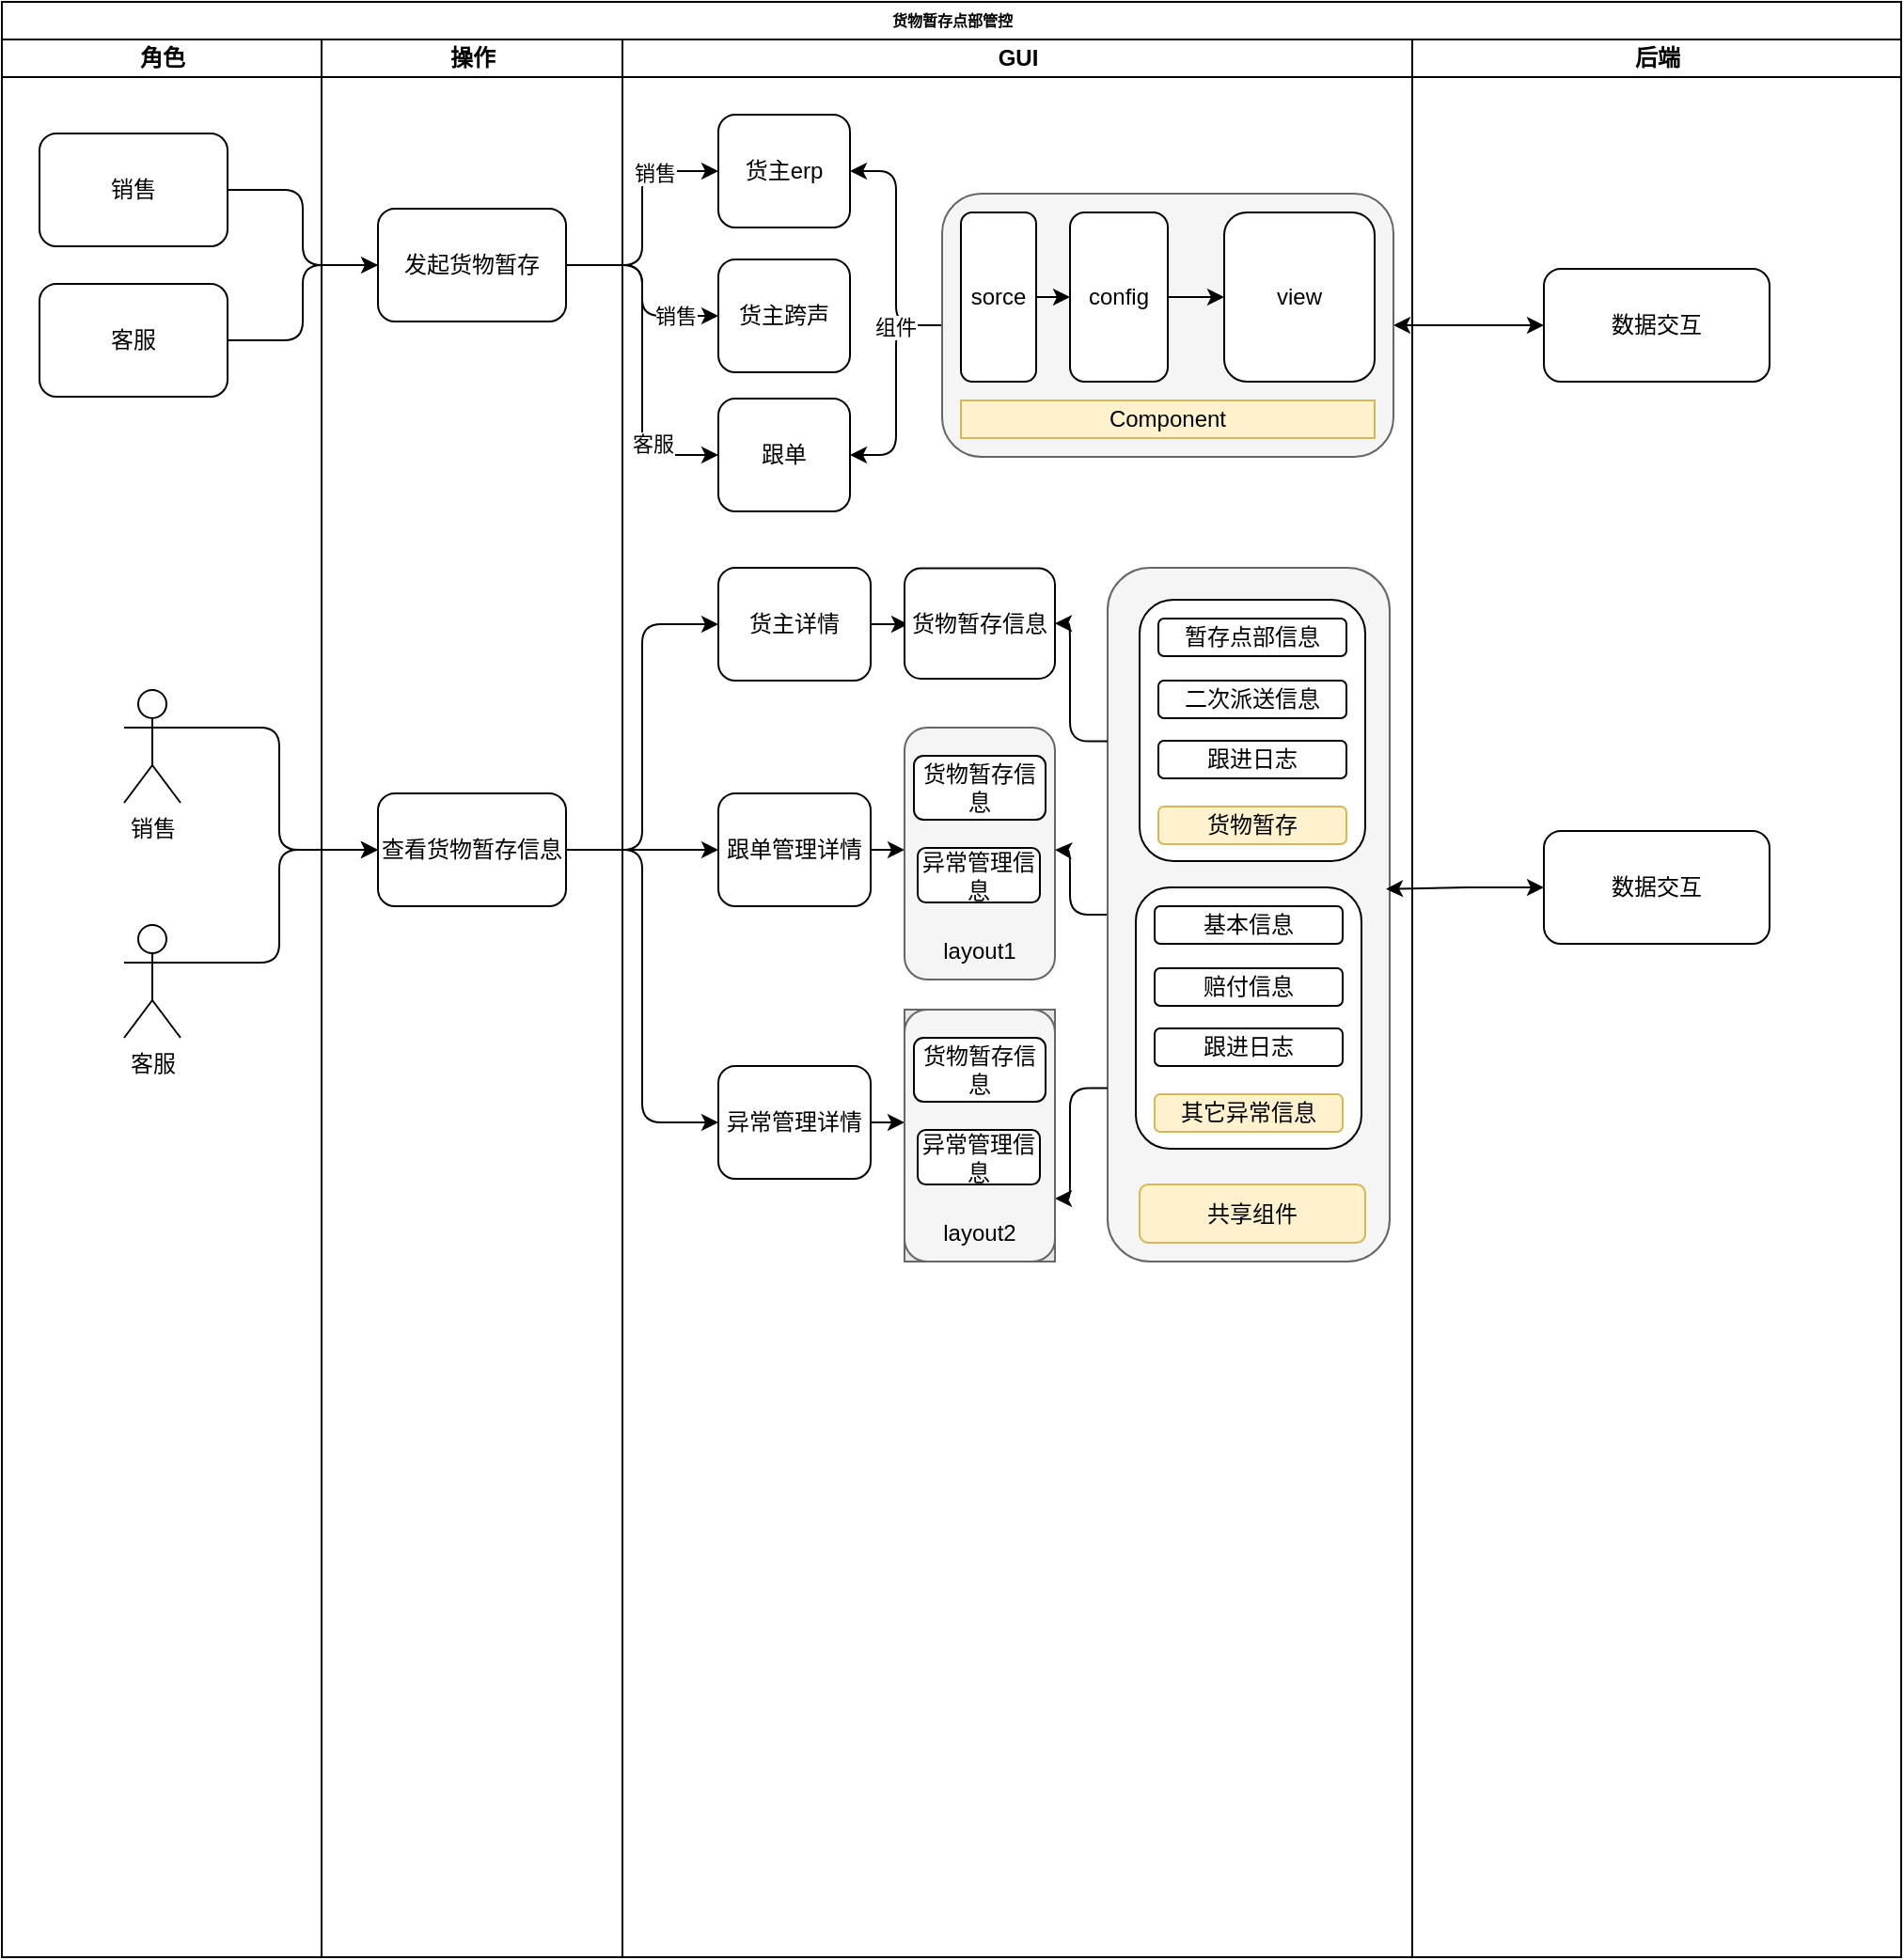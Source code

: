 <mxfile version="24.0.7" type="github">
  <diagram name="Page-1" id="74e2e168-ea6b-b213-b513-2b3c1d86103e">
    <mxGraphModel dx="1562" dy="810" grid="1" gridSize="10" guides="1" tooltips="1" connect="1" arrows="1" fold="1" page="1" pageScale="1" pageWidth="1100" pageHeight="850" background="none" math="0" shadow="0">
      <root>
        <mxCell id="0" />
        <mxCell id="1" parent="0" />
        <mxCell id="77e6c97f196da883-1" value="货物暂存点部管控" style="swimlane;html=1;childLayout=stackLayout;startSize=20;rounded=0;shadow=0;labelBackgroundColor=none;strokeWidth=1;fontFamily=Verdana;fontSize=8;align=center;" parent="1" vertex="1">
          <mxGeometry x="70" y="39" width="1010" height="1040" as="geometry" />
        </mxCell>
        <mxCell id="77e6c97f196da883-2" value="角色" style="swimlane;html=1;startSize=20;" parent="77e6c97f196da883-1" vertex="1">
          <mxGeometry y="20" width="170" height="1020" as="geometry" />
        </mxCell>
        <mxCell id="77e6c97f196da883-8" value="&lt;font style=&quot;font-size: 12px;&quot;&gt;销售&lt;/font&gt;" style="rounded=1;whiteSpace=wrap;html=1;shadow=0;labelBackgroundColor=none;strokeWidth=1;fontFamily=Verdana;fontSize=8;align=center;" parent="77e6c97f196da883-2" vertex="1">
          <mxGeometry x="20" y="50" width="100" height="60" as="geometry" />
        </mxCell>
        <mxCell id="lvkyTyj427ugSlKpjMCA-2" value="&lt;font style=&quot;font-size: 12px;&quot;&gt;客服&lt;/font&gt;" style="rounded=1;whiteSpace=wrap;html=1;shadow=0;labelBackgroundColor=none;strokeWidth=1;fontFamily=Verdana;fontSize=8;align=center;" vertex="1" parent="77e6c97f196da883-2">
          <mxGeometry x="20" y="130" width="100" height="60" as="geometry" />
        </mxCell>
        <mxCell id="lvkyTyj427ugSlKpjMCA-54" value="销售" style="shape=umlActor;verticalLabelPosition=bottom;verticalAlign=top;html=1;outlineConnect=0;" vertex="1" parent="77e6c97f196da883-2">
          <mxGeometry x="65" y="346" width="30" height="60" as="geometry" />
        </mxCell>
        <mxCell id="lvkyTyj427ugSlKpjMCA-55" value="客服" style="shape=umlActor;verticalLabelPosition=bottom;verticalAlign=top;html=1;outlineConnect=0;" vertex="1" parent="77e6c97f196da883-2">
          <mxGeometry x="65" y="471" width="30" height="60" as="geometry" />
        </mxCell>
        <mxCell id="77e6c97f196da883-26" style="edgeStyle=orthogonalEdgeStyle;rounded=1;html=1;labelBackgroundColor=none;startArrow=none;startFill=0;startSize=5;endArrow=classicThin;endFill=1;endSize=5;jettySize=auto;orthogonalLoop=1;strokeWidth=1;fontFamily=Verdana;fontSize=8" parent="77e6c97f196da883-1" source="77e6c97f196da883-8" target="77e6c97f196da883-11" edge="1">
          <mxGeometry relative="1" as="geometry" />
        </mxCell>
        <mxCell id="77e6c97f196da883-3" value="操作" style="swimlane;html=1;startSize=20;" parent="77e6c97f196da883-1" vertex="1">
          <mxGeometry x="170" y="20" width="160" height="1020" as="geometry" />
        </mxCell>
        <mxCell id="77e6c97f196da883-11" value="&lt;font style=&quot;font-size: 12px;&quot;&gt;发起货物暂存&lt;/font&gt;" style="rounded=1;whiteSpace=wrap;html=1;shadow=0;labelBackgroundColor=none;strokeWidth=1;fontFamily=Verdana;fontSize=8;align=center;" parent="77e6c97f196da883-3" vertex="1">
          <mxGeometry x="30" y="90" width="100" height="60" as="geometry" />
        </mxCell>
        <mxCell id="lvkyTyj427ugSlKpjMCA-41" value="&lt;span style=&quot;font-size: 12px;&quot;&gt;查看货物暂存信息&lt;/span&gt;" style="rounded=1;whiteSpace=wrap;html=1;shadow=0;labelBackgroundColor=none;strokeWidth=1;fontFamily=Verdana;fontSize=8;align=center;" vertex="1" parent="77e6c97f196da883-3">
          <mxGeometry x="30" y="401" width="100" height="60" as="geometry" />
        </mxCell>
        <mxCell id="lvkyTyj427ugSlKpjMCA-3" style="edgeStyle=orthogonalEdgeStyle;rounded=1;orthogonalLoop=1;jettySize=auto;html=1;exitX=1;exitY=0.5;exitDx=0;exitDy=0;startArrow=none;startFill=0;curved=0;entryX=0;entryY=0.5;entryDx=0;entryDy=0;" edge="1" parent="77e6c97f196da883-1" source="lvkyTyj427ugSlKpjMCA-2" target="77e6c97f196da883-11">
          <mxGeometry relative="1" as="geometry">
            <mxPoint x="190" y="160" as="targetPoint" />
          </mxGeometry>
        </mxCell>
        <mxCell id="lvkyTyj427ugSlKpjMCA-6" style="edgeStyle=orthogonalEdgeStyle;rounded=1;orthogonalLoop=1;jettySize=auto;html=1;exitX=1;exitY=0.5;exitDx=0;exitDy=0;curved=0;" edge="1" parent="77e6c97f196da883-1" source="77e6c97f196da883-11" target="lvkyTyj427ugSlKpjMCA-4">
          <mxGeometry relative="1" as="geometry" />
        </mxCell>
        <mxCell id="lvkyTyj427ugSlKpjMCA-8" value="销售" style="edgeLabel;html=1;align=center;verticalAlign=middle;resizable=0;points=[];" vertex="1" connectable="0" parent="lvkyTyj427ugSlKpjMCA-6">
          <mxGeometry x="0.444" y="-4" relative="1" as="geometry">
            <mxPoint x="2" y="-3" as="offset" />
          </mxGeometry>
        </mxCell>
        <mxCell id="lvkyTyj427ugSlKpjMCA-17" style="edgeStyle=orthogonalEdgeStyle;rounded=1;orthogonalLoop=1;jettySize=auto;html=1;entryX=0;entryY=0.5;entryDx=0;entryDy=0;curved=0;startArrow=classic;startFill=1;" edge="1" parent="77e6c97f196da883-1" source="lvkyTyj427ugSlKpjMCA-10" target="lvkyTyj427ugSlKpjMCA-16">
          <mxGeometry relative="1" as="geometry" />
        </mxCell>
        <mxCell id="lvkyTyj427ugSlKpjMCA-33" style="edgeStyle=orthogonalEdgeStyle;rounded=1;orthogonalLoop=1;jettySize=auto;html=1;exitX=1;exitY=0.5;exitDx=0;exitDy=0;entryX=0;entryY=0.5;entryDx=0;entryDy=0;curved=0;" edge="1" parent="77e6c97f196da883-1" source="77e6c97f196da883-11" target="lvkyTyj427ugSlKpjMCA-30">
          <mxGeometry relative="1" as="geometry" />
        </mxCell>
        <mxCell id="lvkyTyj427ugSlKpjMCA-35" value="销售" style="edgeLabel;html=1;align=center;verticalAlign=middle;resizable=0;points=[];" vertex="1" connectable="0" parent="lvkyTyj427ugSlKpjMCA-33">
          <mxGeometry x="0.574" relative="1" as="geometry">
            <mxPoint as="offset" />
          </mxGeometry>
        </mxCell>
        <mxCell id="lvkyTyj427ugSlKpjMCA-34" style="edgeStyle=orthogonalEdgeStyle;rounded=1;orthogonalLoop=1;jettySize=auto;html=1;exitX=1;exitY=0.5;exitDx=0;exitDy=0;entryX=0;entryY=0.5;entryDx=0;entryDy=0;curved=0;" edge="1" parent="77e6c97f196da883-1" source="77e6c97f196da883-11" target="lvkyTyj427ugSlKpjMCA-5">
          <mxGeometry relative="1" as="geometry" />
        </mxCell>
        <mxCell id="lvkyTyj427ugSlKpjMCA-37" value="客服" style="edgeLabel;html=1;align=center;verticalAlign=middle;resizable=0;points=[];" vertex="1" connectable="0" parent="lvkyTyj427ugSlKpjMCA-34">
          <mxGeometry x="0.478" y="1" relative="1" as="geometry">
            <mxPoint x="4" y="1" as="offset" />
          </mxGeometry>
        </mxCell>
        <mxCell id="77e6c97f196da883-4" value="GUI" style="swimlane;html=1;startSize=20;" parent="77e6c97f196da883-1" vertex="1">
          <mxGeometry x="330" y="20" width="420" height="1020" as="geometry" />
        </mxCell>
        <mxCell id="lvkyTyj427ugSlKpjMCA-4" value="货主erp" style="rounded=1;whiteSpace=wrap;html=1;" vertex="1" parent="77e6c97f196da883-4">
          <mxGeometry x="51" y="40" width="70" height="60" as="geometry" />
        </mxCell>
        <mxCell id="lvkyTyj427ugSlKpjMCA-5" value="跟单" style="rounded=1;whiteSpace=wrap;html=1;" vertex="1" parent="77e6c97f196da883-4">
          <mxGeometry x="51" y="191" width="70" height="60" as="geometry" />
        </mxCell>
        <mxCell id="lvkyTyj427ugSlKpjMCA-11" style="edgeStyle=orthogonalEdgeStyle;rounded=1;orthogonalLoop=1;jettySize=auto;html=1;entryX=1;entryY=0.5;entryDx=0;entryDy=0;curved=0;" edge="1" parent="77e6c97f196da883-4" source="lvkyTyj427ugSlKpjMCA-10" target="lvkyTyj427ugSlKpjMCA-4">
          <mxGeometry relative="1" as="geometry" />
        </mxCell>
        <mxCell id="lvkyTyj427ugSlKpjMCA-12" style="edgeStyle=orthogonalEdgeStyle;rounded=1;orthogonalLoop=1;jettySize=auto;html=1;entryX=1;entryY=0.5;entryDx=0;entryDy=0;curved=0;" edge="1" parent="77e6c97f196da883-4" source="lvkyTyj427ugSlKpjMCA-10" target="lvkyTyj427ugSlKpjMCA-5">
          <mxGeometry relative="1" as="geometry" />
        </mxCell>
        <mxCell id="lvkyTyj427ugSlKpjMCA-13" value="组件" style="edgeLabel;html=1;align=center;verticalAlign=middle;resizable=0;points=[];" vertex="1" connectable="0" parent="lvkyTyj427ugSlKpjMCA-12">
          <mxGeometry x="-0.564" y="-1" relative="1" as="geometry">
            <mxPoint as="offset" />
          </mxGeometry>
        </mxCell>
        <mxCell id="lvkyTyj427ugSlKpjMCA-30" value="货主跨声" style="rounded=1;whiteSpace=wrap;html=1;" vertex="1" parent="77e6c97f196da883-4">
          <mxGeometry x="51" y="117" width="70" height="60" as="geometry" />
        </mxCell>
        <mxCell id="lvkyTyj427ugSlKpjMCA-53" value="" style="group" vertex="1" connectable="0" parent="77e6c97f196da883-4">
          <mxGeometry x="170" y="82" width="240" height="140" as="geometry" />
        </mxCell>
        <mxCell id="lvkyTyj427ugSlKpjMCA-10" value="" style="rounded=1;whiteSpace=wrap;html=1;fillColor=#f5f5f5;fontColor=#333333;strokeColor=#666666;" vertex="1" parent="lvkyTyj427ugSlKpjMCA-53">
          <mxGeometry width="240" height="140" as="geometry" />
        </mxCell>
        <mxCell id="lvkyTyj427ugSlKpjMCA-18" value="sorce" style="rounded=1;whiteSpace=wrap;html=1;" vertex="1" parent="lvkyTyj427ugSlKpjMCA-53">
          <mxGeometry x="10" y="10" width="40" height="90" as="geometry" />
        </mxCell>
        <mxCell id="lvkyTyj427ugSlKpjMCA-20" value="config" style="rounded=1;whiteSpace=wrap;html=1;" vertex="1" parent="lvkyTyj427ugSlKpjMCA-53">
          <mxGeometry x="68" y="10" width="52" height="90" as="geometry" />
        </mxCell>
        <mxCell id="lvkyTyj427ugSlKpjMCA-24" value="view" style="rounded=1;whiteSpace=wrap;html=1;" vertex="1" parent="lvkyTyj427ugSlKpjMCA-53">
          <mxGeometry x="150" y="10" width="80" height="90" as="geometry" />
        </mxCell>
        <mxCell id="lvkyTyj427ugSlKpjMCA-29" value="Component" style="rounded=0;whiteSpace=wrap;html=1;fillColor=#fff2cc;strokeColor=#d6b656;" vertex="1" parent="lvkyTyj427ugSlKpjMCA-53">
          <mxGeometry x="10" y="110" width="220" height="20" as="geometry" />
        </mxCell>
        <mxCell id="lvkyTyj427ugSlKpjMCA-26" style="edgeStyle=orthogonalEdgeStyle;rounded=0;orthogonalLoop=1;jettySize=auto;html=1;exitX=0.5;exitY=1;exitDx=0;exitDy=0;" edge="1" parent="lvkyTyj427ugSlKpjMCA-53" source="lvkyTyj427ugSlKpjMCA-18" target="lvkyTyj427ugSlKpjMCA-18">
          <mxGeometry relative="1" as="geometry" />
        </mxCell>
        <mxCell id="lvkyTyj427ugSlKpjMCA-27" style="edgeStyle=orthogonalEdgeStyle;rounded=0;orthogonalLoop=1;jettySize=auto;html=1;exitX=0.5;exitY=1;exitDx=0;exitDy=0;" edge="1" parent="lvkyTyj427ugSlKpjMCA-53" source="lvkyTyj427ugSlKpjMCA-18" target="lvkyTyj427ugSlKpjMCA-18">
          <mxGeometry relative="1" as="geometry" />
        </mxCell>
        <mxCell id="lvkyTyj427ugSlKpjMCA-28" style="edgeStyle=orthogonalEdgeStyle;rounded=0;orthogonalLoop=1;jettySize=auto;html=1;exitX=0.5;exitY=1;exitDx=0;exitDy=0;" edge="1" parent="lvkyTyj427ugSlKpjMCA-53" source="lvkyTyj427ugSlKpjMCA-20" target="lvkyTyj427ugSlKpjMCA-20">
          <mxGeometry relative="1" as="geometry" />
        </mxCell>
        <mxCell id="lvkyTyj427ugSlKpjMCA-22" style="edgeStyle=orthogonalEdgeStyle;rounded=0;orthogonalLoop=1;jettySize=auto;html=1;exitX=1;exitY=0.5;exitDx=0;exitDy=0;entryX=0;entryY=0.5;entryDx=0;entryDy=0;" edge="1" parent="lvkyTyj427ugSlKpjMCA-53" source="lvkyTyj427ugSlKpjMCA-18" target="lvkyTyj427ugSlKpjMCA-20">
          <mxGeometry relative="1" as="geometry" />
        </mxCell>
        <mxCell id="lvkyTyj427ugSlKpjMCA-25" style="edgeStyle=orthogonalEdgeStyle;rounded=0;orthogonalLoop=1;jettySize=auto;html=1;exitX=1;exitY=0.5;exitDx=0;exitDy=0;" edge="1" parent="lvkyTyj427ugSlKpjMCA-53" source="lvkyTyj427ugSlKpjMCA-20" target="lvkyTyj427ugSlKpjMCA-24">
          <mxGeometry relative="1" as="geometry" />
        </mxCell>
        <mxCell id="lvkyTyj427ugSlKpjMCA-119" style="edgeStyle=orthogonalEdgeStyle;rounded=0;orthogonalLoop=1;jettySize=auto;html=1;exitX=1;exitY=0.5;exitDx=0;exitDy=0;" edge="1" parent="77e6c97f196da883-4" source="lvkyTyj427ugSlKpjMCA-47">
          <mxGeometry relative="1" as="geometry">
            <mxPoint x="150" y="576" as="targetPoint" />
          </mxGeometry>
        </mxCell>
        <mxCell id="lvkyTyj427ugSlKpjMCA-47" value="异常管理详情" style="rounded=1;whiteSpace=wrap;html=1;" vertex="1" parent="77e6c97f196da883-4">
          <mxGeometry x="51" y="546" width="81" height="60" as="geometry" />
        </mxCell>
        <mxCell id="lvkyTyj427ugSlKpjMCA-116" style="edgeStyle=orthogonalEdgeStyle;rounded=0;orthogonalLoop=1;jettySize=auto;html=1;exitX=1;exitY=0.5;exitDx=0;exitDy=0;" edge="1" parent="77e6c97f196da883-4" source="lvkyTyj427ugSlKpjMCA-46">
          <mxGeometry relative="1" as="geometry">
            <mxPoint x="150" y="431" as="targetPoint" />
          </mxGeometry>
        </mxCell>
        <mxCell id="lvkyTyj427ugSlKpjMCA-46" value="跟单管理详情" style="rounded=1;whiteSpace=wrap;html=1;" vertex="1" parent="77e6c97f196da883-4">
          <mxGeometry x="51" y="401" width="81" height="60" as="geometry" />
        </mxCell>
        <mxCell id="lvkyTyj427ugSlKpjMCA-111" style="edgeStyle=orthogonalEdgeStyle;rounded=0;orthogonalLoop=1;jettySize=auto;html=1;exitX=1;exitY=0.5;exitDx=0;exitDy=0;" edge="1" parent="77e6c97f196da883-4" source="lvkyTyj427ugSlKpjMCA-45" target="lvkyTyj427ugSlKpjMCA-67">
          <mxGeometry relative="1" as="geometry" />
        </mxCell>
        <mxCell id="lvkyTyj427ugSlKpjMCA-45" value="货主详情" style="rounded=1;whiteSpace=wrap;html=1;" vertex="1" parent="77e6c97f196da883-4">
          <mxGeometry x="51" y="281" width="81" height="60" as="geometry" />
        </mxCell>
        <mxCell id="lvkyTyj427ugSlKpjMCA-67" value="货物暂存信息" style="rounded=1;whiteSpace=wrap;html=1;" vertex="1" parent="77e6c97f196da883-4">
          <mxGeometry x="150" y="281.25" width="80" height="58.75" as="geometry" />
        </mxCell>
        <mxCell id="lvkyTyj427ugSlKpjMCA-77" value="" style="group" vertex="1" connectable="0" parent="77e6c97f196da883-4">
          <mxGeometry x="150" y="366" width="80" height="134" as="geometry" />
        </mxCell>
        <mxCell id="lvkyTyj427ugSlKpjMCA-75" value="" style="rounded=1;whiteSpace=wrap;html=1;fillColor=#f5f5f5;fontColor=#333333;strokeColor=#666666;" vertex="1" parent="lvkyTyj427ugSlKpjMCA-77">
          <mxGeometry width="80" height="134" as="geometry" />
        </mxCell>
        <mxCell id="lvkyTyj427ugSlKpjMCA-70" value="货物暂存信息" style="rounded=1;whiteSpace=wrap;html=1;" vertex="1" parent="lvkyTyj427ugSlKpjMCA-77">
          <mxGeometry x="5" y="15" width="70" height="34" as="geometry" />
        </mxCell>
        <mxCell id="lvkyTyj427ugSlKpjMCA-71" value="异常管理信息" style="rounded=1;whiteSpace=wrap;html=1;" vertex="1" parent="lvkyTyj427ugSlKpjMCA-77">
          <mxGeometry x="7" y="64" width="65" height="29" as="geometry" />
        </mxCell>
        <mxCell id="lvkyTyj427ugSlKpjMCA-76" value="layout1" style="text;html=1;align=center;verticalAlign=middle;whiteSpace=wrap;rounded=0;" vertex="1" parent="lvkyTyj427ugSlKpjMCA-77">
          <mxGeometry x="10" y="104" width="60" height="30" as="geometry" />
        </mxCell>
        <mxCell id="lvkyTyj427ugSlKpjMCA-155" value="" style="group" vertex="1" connectable="0" parent="77e6c97f196da883-4">
          <mxGeometry x="258" y="281" width="150" height="369" as="geometry" />
        </mxCell>
        <mxCell id="lvkyTyj427ugSlKpjMCA-157" style="edgeStyle=orthogonalEdgeStyle;rounded=1;orthogonalLoop=1;jettySize=auto;html=1;exitX=0;exitY=0.5;exitDx=0;exitDy=0;curved=0;" edge="1" parent="lvkyTyj427ugSlKpjMCA-155" source="lvkyTyj427ugSlKpjMCA-120">
          <mxGeometry relative="1" as="geometry">
            <mxPoint x="-28" y="150" as="targetPoint" />
          </mxGeometry>
        </mxCell>
        <mxCell id="lvkyTyj427ugSlKpjMCA-120" value="" style="rounded=1;whiteSpace=wrap;html=1;fillColor=#f5f5f5;strokeColor=#666666;fontColor=#333333;" vertex="1" parent="lvkyTyj427ugSlKpjMCA-155">
          <mxGeometry width="150" height="369" as="geometry" />
        </mxCell>
        <mxCell id="lvkyTyj427ugSlKpjMCA-140" value="" style="group" vertex="1" connectable="0" parent="lvkyTyj427ugSlKpjMCA-155">
          <mxGeometry x="15" y="170" width="120" height="139" as="geometry" />
        </mxCell>
        <mxCell id="lvkyTyj427ugSlKpjMCA-141" value="" style="rounded=1;whiteSpace=wrap;html=1;" vertex="1" parent="lvkyTyj427ugSlKpjMCA-140">
          <mxGeometry width="120" height="139" as="geometry" />
        </mxCell>
        <mxCell id="lvkyTyj427ugSlKpjMCA-142" value="基本信息" style="rounded=1;whiteSpace=wrap;html=1;" vertex="1" parent="lvkyTyj427ugSlKpjMCA-140">
          <mxGeometry x="10" y="10" width="100" height="20" as="geometry" />
        </mxCell>
        <mxCell id="lvkyTyj427ugSlKpjMCA-143" value="赔付信息" style="rounded=1;whiteSpace=wrap;html=1;" vertex="1" parent="lvkyTyj427ugSlKpjMCA-140">
          <mxGeometry x="10" y="43" width="100" height="20" as="geometry" />
        </mxCell>
        <mxCell id="lvkyTyj427ugSlKpjMCA-144" value="跟进日志" style="rounded=1;whiteSpace=wrap;html=1;" vertex="1" parent="lvkyTyj427ugSlKpjMCA-140">
          <mxGeometry x="10" y="75" width="100" height="20" as="geometry" />
        </mxCell>
        <mxCell id="lvkyTyj427ugSlKpjMCA-145" value="其它异常信息" style="rounded=1;whiteSpace=wrap;html=1;fillColor=#fff2cc;strokeColor=#d6b656;" vertex="1" parent="lvkyTyj427ugSlKpjMCA-140">
          <mxGeometry x="10" y="110" width="100" height="20" as="geometry" />
        </mxCell>
        <mxCell id="lvkyTyj427ugSlKpjMCA-146" value="" style="group" vertex="1" connectable="0" parent="lvkyTyj427ugSlKpjMCA-155">
          <mxGeometry x="17" y="17" width="120" height="139" as="geometry" />
        </mxCell>
        <mxCell id="lvkyTyj427ugSlKpjMCA-123" value="" style="rounded=1;whiteSpace=wrap;html=1;" vertex="1" parent="lvkyTyj427ugSlKpjMCA-146">
          <mxGeometry width="120" height="139" as="geometry" />
        </mxCell>
        <mxCell id="lvkyTyj427ugSlKpjMCA-135" value="暂存点部信息" style="rounded=1;whiteSpace=wrap;html=1;" vertex="1" parent="lvkyTyj427ugSlKpjMCA-146">
          <mxGeometry x="10" y="10" width="100" height="20" as="geometry" />
        </mxCell>
        <mxCell id="lvkyTyj427ugSlKpjMCA-137" value="二次派送信息" style="rounded=1;whiteSpace=wrap;html=1;" vertex="1" parent="lvkyTyj427ugSlKpjMCA-146">
          <mxGeometry x="10" y="43" width="100" height="20" as="geometry" />
        </mxCell>
        <mxCell id="lvkyTyj427ugSlKpjMCA-138" value="跟进日志" style="rounded=1;whiteSpace=wrap;html=1;" vertex="1" parent="lvkyTyj427ugSlKpjMCA-146">
          <mxGeometry x="10" y="75" width="100" height="20" as="geometry" />
        </mxCell>
        <mxCell id="lvkyTyj427ugSlKpjMCA-136" value="货物暂存" style="rounded=1;whiteSpace=wrap;html=1;fillColor=#fff2cc;strokeColor=#d6b656;" vertex="1" parent="lvkyTyj427ugSlKpjMCA-146">
          <mxGeometry x="10" y="110" width="100" height="20" as="geometry" />
        </mxCell>
        <mxCell id="lvkyTyj427ugSlKpjMCA-153" value="共享组件" style="rounded=1;whiteSpace=wrap;html=1;fillColor=#fff2cc;strokeColor=#d6b656;" vertex="1" parent="lvkyTyj427ugSlKpjMCA-155">
          <mxGeometry x="17" y="328" width="120" height="31" as="geometry" />
        </mxCell>
        <mxCell id="lvkyTyj427ugSlKpjMCA-156" style="edgeStyle=orthogonalEdgeStyle;rounded=1;orthogonalLoop=1;jettySize=auto;html=1;exitX=0;exitY=0.25;exitDx=0;exitDy=0;entryX=1;entryY=0.5;entryDx=0;entryDy=0;curved=0;" edge="1" parent="77e6c97f196da883-4" source="lvkyTyj427ugSlKpjMCA-120" target="lvkyTyj427ugSlKpjMCA-67">
          <mxGeometry relative="1" as="geometry" />
        </mxCell>
        <mxCell id="77e6c97f196da883-7" value="后端" style="swimlane;html=1;startSize=20;" parent="77e6c97f196da883-1" vertex="1">
          <mxGeometry x="750" y="20" width="260" height="1020" as="geometry" />
        </mxCell>
        <mxCell id="lvkyTyj427ugSlKpjMCA-16" value="数据交互" style="rounded=1;whiteSpace=wrap;html=1;" vertex="1" parent="77e6c97f196da883-7">
          <mxGeometry x="70" y="122" width="120" height="60" as="geometry" />
        </mxCell>
        <mxCell id="lvkyTyj427ugSlKpjMCA-162" value="数据交互" style="rounded=1;whiteSpace=wrap;html=1;" vertex="1" parent="77e6c97f196da883-7">
          <mxGeometry x="70" y="421" width="120" height="60" as="geometry" />
        </mxCell>
        <mxCell id="lvkyTyj427ugSlKpjMCA-50" style="edgeStyle=orthogonalEdgeStyle;rounded=1;orthogonalLoop=1;jettySize=auto;html=1;exitX=1;exitY=0.5;exitDx=0;exitDy=0;entryX=0;entryY=0.5;entryDx=0;entryDy=0;curved=0;" edge="1" parent="77e6c97f196da883-1" source="lvkyTyj427ugSlKpjMCA-41" target="lvkyTyj427ugSlKpjMCA-47">
          <mxGeometry relative="1" as="geometry" />
        </mxCell>
        <mxCell id="lvkyTyj427ugSlKpjMCA-49" style="edgeStyle=orthogonalEdgeStyle;rounded=1;orthogonalLoop=1;jettySize=auto;html=1;exitX=1;exitY=0.5;exitDx=0;exitDy=0;entryX=0;entryY=0.5;entryDx=0;entryDy=0;curved=0;" edge="1" parent="77e6c97f196da883-1" source="lvkyTyj427ugSlKpjMCA-41" target="lvkyTyj427ugSlKpjMCA-46">
          <mxGeometry relative="1" as="geometry" />
        </mxCell>
        <mxCell id="lvkyTyj427ugSlKpjMCA-48" style="edgeStyle=orthogonalEdgeStyle;rounded=1;orthogonalLoop=1;jettySize=auto;html=1;exitX=1;exitY=0.5;exitDx=0;exitDy=0;entryX=0;entryY=0.5;entryDx=0;entryDy=0;curved=0;" edge="1" parent="77e6c97f196da883-1" source="lvkyTyj427ugSlKpjMCA-41" target="lvkyTyj427ugSlKpjMCA-45">
          <mxGeometry relative="1" as="geometry" />
        </mxCell>
        <mxCell id="lvkyTyj427ugSlKpjMCA-56" style="edgeStyle=orthogonalEdgeStyle;rounded=1;orthogonalLoop=1;jettySize=auto;html=1;exitX=1;exitY=0.333;exitDx=0;exitDy=0;exitPerimeter=0;entryX=0;entryY=0.5;entryDx=0;entryDy=0;curved=0;" edge="1" parent="77e6c97f196da883-1" source="lvkyTyj427ugSlKpjMCA-55" target="lvkyTyj427ugSlKpjMCA-41">
          <mxGeometry relative="1" as="geometry" />
        </mxCell>
        <mxCell id="lvkyTyj427ugSlKpjMCA-58" style="edgeStyle=orthogonalEdgeStyle;rounded=1;orthogonalLoop=1;jettySize=auto;html=1;exitX=1;exitY=0.333;exitDx=0;exitDy=0;exitPerimeter=0;entryX=0;entryY=0.5;entryDx=0;entryDy=0;curved=0;" edge="1" parent="77e6c97f196da883-1" source="lvkyTyj427ugSlKpjMCA-54" target="lvkyTyj427ugSlKpjMCA-41">
          <mxGeometry relative="1" as="geometry" />
        </mxCell>
        <mxCell id="lvkyTyj427ugSlKpjMCA-165" style="edgeStyle=orthogonalEdgeStyle;rounded=0;orthogonalLoop=1;jettySize=auto;html=1;exitX=0;exitY=0.5;exitDx=0;exitDy=0;entryX=0.987;entryY=0.463;entryDx=0;entryDy=0;entryPerimeter=0;startArrow=classic;startFill=1;" edge="1" parent="77e6c97f196da883-1" source="lvkyTyj427ugSlKpjMCA-162" target="lvkyTyj427ugSlKpjMCA-120">
          <mxGeometry relative="1" as="geometry" />
        </mxCell>
        <mxCell id="lvkyTyj427ugSlKpjMCA-106" value="" style="group;fillColor=#E8E8E8;fontColor=#333333;strokeColor=#666666;container=0;" vertex="1" connectable="0" parent="1">
          <mxGeometry x="550" y="575" width="80" height="134" as="geometry" />
        </mxCell>
        <mxCell id="lvkyTyj427ugSlKpjMCA-159" style="edgeStyle=orthogonalEdgeStyle;rounded=1;orthogonalLoop=1;jettySize=auto;html=1;exitX=0;exitY=0.75;exitDx=0;exitDy=0;entryX=1;entryY=0.75;entryDx=0;entryDy=0;curved=0;" edge="1" parent="1" source="lvkyTyj427ugSlKpjMCA-120" target="lvkyTyj427ugSlKpjMCA-107">
          <mxGeometry relative="1" as="geometry" />
        </mxCell>
        <mxCell id="lvkyTyj427ugSlKpjMCA-107" value="" style="rounded=1;whiteSpace=wrap;html=1;fillColor=#f5f5f5;fontColor=#333333;strokeColor=#666666;" vertex="1" parent="1">
          <mxGeometry x="550" y="575" width="80" height="134" as="geometry" />
        </mxCell>
        <mxCell id="lvkyTyj427ugSlKpjMCA-108" value="货物暂存信息" style="rounded=1;whiteSpace=wrap;html=1;" vertex="1" parent="1">
          <mxGeometry x="555" y="590" width="70" height="34" as="geometry" />
        </mxCell>
        <mxCell id="lvkyTyj427ugSlKpjMCA-109" value="异常管理信息" style="rounded=1;whiteSpace=wrap;html=1;" vertex="1" parent="1">
          <mxGeometry x="557" y="639" width="65" height="29" as="geometry" />
        </mxCell>
        <mxCell id="lvkyTyj427ugSlKpjMCA-110" value="layout2" style="text;html=1;align=center;verticalAlign=middle;whiteSpace=wrap;rounded=0;" vertex="1" parent="1">
          <mxGeometry x="560" y="679" width="60" height="30" as="geometry" />
        </mxCell>
      </root>
    </mxGraphModel>
  </diagram>
</mxfile>
